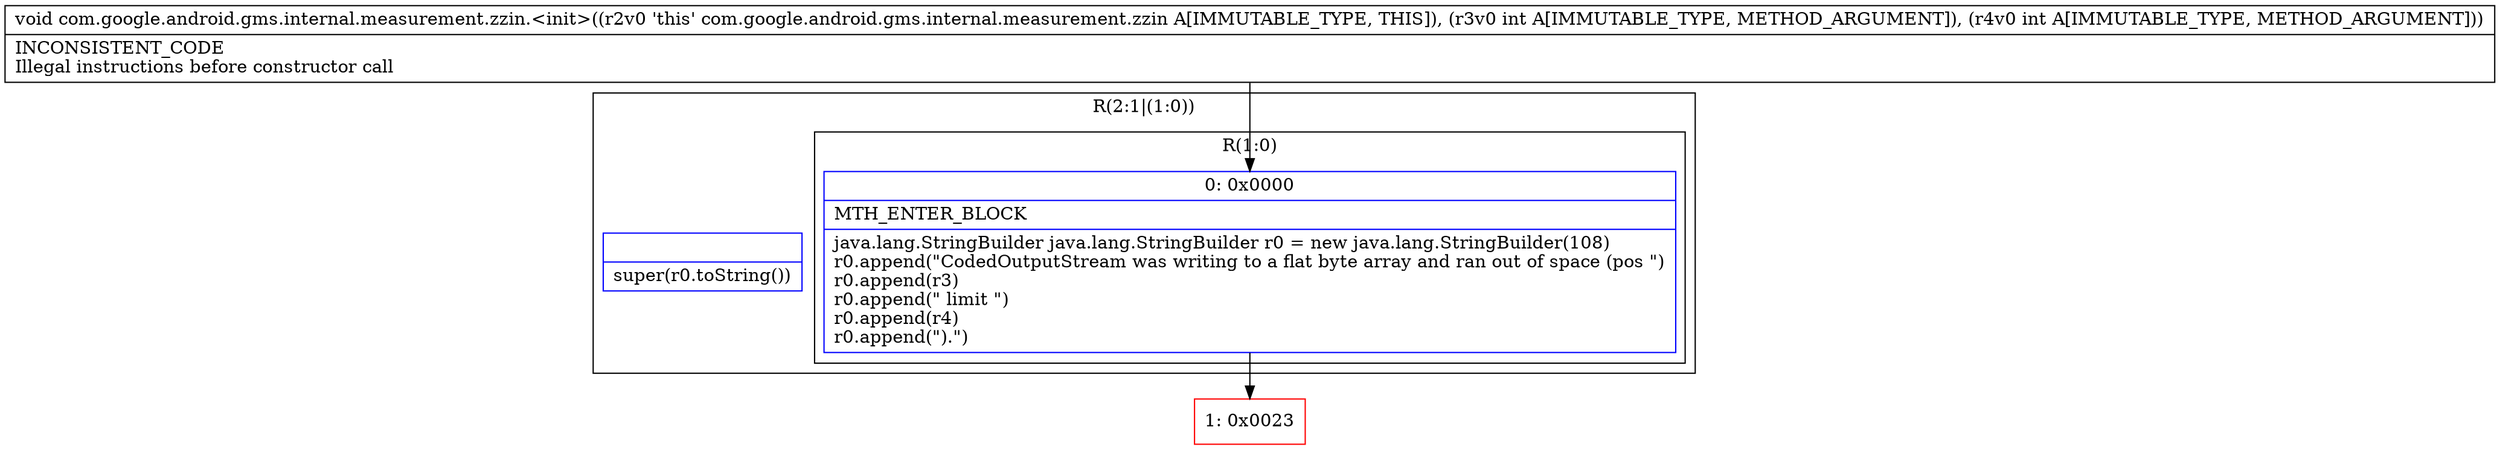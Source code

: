 digraph "CFG forcom.google.android.gms.internal.measurement.zzin.\<init\>(II)V" {
subgraph cluster_Region_1797580456 {
label = "R(2:1|(1:0))";
node [shape=record,color=blue];
Node_InsnContainer_1599850810 [shape=record,label="{|super(r0.toString())\l}"];
subgraph cluster_Region_1073436532 {
label = "R(1:0)";
node [shape=record,color=blue];
Node_0 [shape=record,label="{0\:\ 0x0000|MTH_ENTER_BLOCK\l|java.lang.StringBuilder java.lang.StringBuilder r0 = new java.lang.StringBuilder(108)\lr0.append(\"CodedOutputStream was writing to a flat byte array and ran out of space (pos \")\lr0.append(r3)\lr0.append(\" limit \")\lr0.append(r4)\lr0.append(\").\")\l}"];
}
}
Node_1 [shape=record,color=red,label="{1\:\ 0x0023}"];
MethodNode[shape=record,label="{void com.google.android.gms.internal.measurement.zzin.\<init\>((r2v0 'this' com.google.android.gms.internal.measurement.zzin A[IMMUTABLE_TYPE, THIS]), (r3v0 int A[IMMUTABLE_TYPE, METHOD_ARGUMENT]), (r4v0 int A[IMMUTABLE_TYPE, METHOD_ARGUMENT]))  | INCONSISTENT_CODE\lIllegal instructions before constructor call\l}"];
MethodNode -> Node_0;
Node_0 -> Node_1;
}

